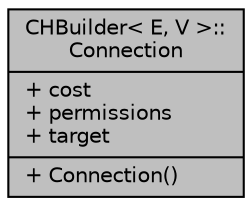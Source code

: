 digraph "CHBuilder&lt; E, V &gt;::Connection"
{
  edge [fontname="Helvetica",fontsize="10",labelfontname="Helvetica",labelfontsize="10"];
  node [fontname="Helvetica",fontsize="10",shape=record];
  Node1 [label="{CHBuilder\< E, V \>::\lConnection\n|+ cost\l+ permissions\l+ target\l|+ Connection()\l}",height=0.2,width=0.4,color="black", fillcolor="grey75", style="filled", fontcolor="black"];
}
